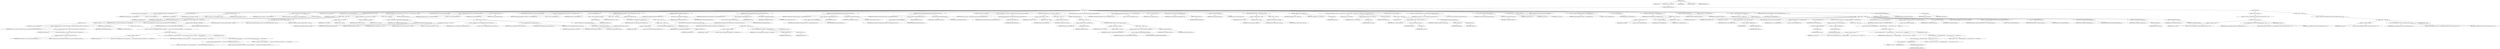 digraph "send" {  
"308" [label = <(METHOD,send)<SUB>128</SUB>> ]
"37" [label = <(PARAM,this)<SUB>128</SUB>> ]
"309" [label = <(BLOCK,&lt;empty&gt;,&lt;empty&gt;)<SUB>128</SUB>> ]
"310" [label = <(CONTROL_STRUCTURE,try,try)<SUB>129</SUB>> ]
"311" [label = <(BLOCK,try,try)<SUB>129</SUB>> ]
"29" [label = <(LOCAL,Properties props: java.util.Properties)> ]
"312" [label = <(&lt;operator&gt;.assignment,Properties props = new Properties())<SUB>130</SUB>> ]
"313" [label = <(IDENTIFIER,props,Properties props = new Properties())<SUB>130</SUB>> ]
"314" [label = <(&lt;operator&gt;.alloc,new Properties())<SUB>130</SUB>> ]
"315" [label = <(&lt;init&gt;,new Properties())<SUB>130</SUB>> ]
"28" [label = <(IDENTIFIER,props,new Properties())<SUB>130</SUB>> ]
"316" [label = <(put,put(&quot;mail.smtp.host&quot;, host))<SUB>132</SUB>> ]
"317" [label = <(IDENTIFIER,props,put(&quot;mail.smtp.host&quot;, host))<SUB>132</SUB>> ]
"318" [label = <(LITERAL,&quot;mail.smtp.host&quot;,put(&quot;mail.smtp.host&quot;, host))<SUB>132</SUB>> ]
"319" [label = <(IDENTIFIER,host,put(&quot;mail.smtp.host&quot;, host))<SUB>132</SUB>> ]
"320" [label = <(put,put(&quot;mail.smtp.port&quot;, String.valueOf(port)))<SUB>133</SUB>> ]
"321" [label = <(IDENTIFIER,props,put(&quot;mail.smtp.port&quot;, String.valueOf(port)))<SUB>133</SUB>> ]
"322" [label = <(LITERAL,&quot;mail.smtp.port&quot;,put(&quot;mail.smtp.port&quot;, String.valueOf(port)))<SUB>133</SUB>> ]
"323" [label = <(valueOf,valueOf(port))<SUB>133</SUB>> ]
"324" [label = <(IDENTIFIER,String,valueOf(port))<SUB>133</SUB>> ]
"325" [label = <(IDENTIFIER,port,valueOf(port))<SUB>133</SUB>> ]
"326" [label = <(LOCAL,Session sesh: javax.mail.Session)> ]
"31" [label = <(LOCAL,Authenticator auth: javax.mail.Authenticator)> ]
"327" [label = <(CONTROL_STRUCTURE,if (SSL),if (SSL))<SUB>140</SUB>> ]
"328" [label = <(IDENTIFIER,SSL,if (SSL))<SUB>140</SUB>> ]
"329" [label = <(BLOCK,&lt;empty&gt;,&lt;empty&gt;)<SUB>140</SUB>> ]
"330" [label = <(CONTROL_STRUCTURE,try,try)<SUB>141</SUB>> ]
"331" [label = <(BLOCK,try,try)<SUB>141</SUB>> ]
"332" [label = <(LOCAL,Provider p: java.security.Provider)> ]
"333" [label = <(&lt;operator&gt;.assignment,Provider p = (Provider) Class.forName(&quot;com.sun.net.ssl.internal.ssl.Provider&quot;).newInstance())<SUB>142</SUB>> ]
"334" [label = <(IDENTIFIER,p,Provider p = (Provider) Class.forName(&quot;com.sun.net.ssl.internal.ssl.Provider&quot;).newInstance())<SUB>142</SUB>> ]
"335" [label = <(&lt;operator&gt;.cast,(Provider) Class.forName(&quot;com.sun.net.ssl.internal.ssl.Provider&quot;).newInstance())<SUB>142</SUB>> ]
"336" [label = <(TYPE_REF,Provider,Provider)<SUB>142</SUB>> ]
"337" [label = <(newInstance,Class.forName(&quot;com.sun.net.ssl.internal.ssl.Provider&quot;).newInstance())<SUB>142</SUB>> ]
"338" [label = <(forName,Class.forName(&quot;com.sun.net.ssl.internal.ssl.Provider&quot;))<SUB>142</SUB>> ]
"339" [label = <(IDENTIFIER,Class,Class.forName(&quot;com.sun.net.ssl.internal.ssl.Provider&quot;))<SUB>142</SUB>> ]
"340" [label = <(LITERAL,&quot;com.sun.net.ssl.internal.ssl.Provider&quot;,Class.forName(&quot;com.sun.net.ssl.internal.ssl.Provider&quot;))<SUB>143</SUB>> ]
"341" [label = <(addProvider,Security.addProvider(p))<SUB>144</SUB>> ]
"342" [label = <(IDENTIFIER,Security,Security.addProvider(p))<SUB>144</SUB>> ]
"343" [label = <(IDENTIFIER,p,Security.addProvider(p))<SUB>144</SUB>> ]
"344" [label = <(BLOCK,catch,catch)> ]
"345" [label = <(BLOCK,&lt;empty&gt;,&lt;empty&gt;)<SUB>145</SUB>> ]
"346" [label = <(&lt;operator&gt;.throw,throw new BuildException(&quot;could not instantiate ssl &quot; + &quot;security provider, check that you have JSSE in &quot; + &quot;your classpath&quot;);)<SUB>146</SUB>> ]
"347" [label = <(BLOCK,&lt;empty&gt;,&lt;empty&gt;)<SUB>146</SUB>> ]
"348" [label = <(&lt;operator&gt;.assignment,&lt;empty&gt;)> ]
"349" [label = <(IDENTIFIER,$obj5,&lt;empty&gt;)> ]
"350" [label = <(&lt;operator&gt;.alloc,new BuildException(&quot;could not instantiate ssl &quot; + &quot;security provider, check that you have JSSE in &quot; + &quot;your classpath&quot;))<SUB>146</SUB>> ]
"351" [label = <(&lt;init&gt;,new BuildException(&quot;could not instantiate ssl &quot; + &quot;security provider, check that you have JSSE in &quot; + &quot;your classpath&quot;))<SUB>146</SUB>> ]
"352" [label = <(IDENTIFIER,$obj5,new BuildException(&quot;could not instantiate ssl &quot; + &quot;security provider, check that you have JSSE in &quot; + &quot;your classpath&quot;))> ]
"353" [label = <(&lt;operator&gt;.addition,&quot;could not instantiate ssl &quot; + &quot;security provider, check that you have JSSE in &quot; + &quot;your classpath&quot;)<SUB>146</SUB>> ]
"354" [label = <(&lt;operator&gt;.addition,&quot;could not instantiate ssl &quot; + &quot;security provider, check that you have JSSE in &quot;)<SUB>146</SUB>> ]
"355" [label = <(LITERAL,&quot;could not instantiate ssl &quot;,&quot;could not instantiate ssl &quot; + &quot;security provider, check that you have JSSE in &quot;)<SUB>146</SUB>> ]
"356" [label = <(LITERAL,&quot;security provider, check that you have JSSE in &quot;,&quot;could not instantiate ssl &quot; + &quot;security provider, check that you have JSSE in &quot;)<SUB>147</SUB>> ]
"357" [label = <(LITERAL,&quot;your classpath&quot;,&quot;could not instantiate ssl &quot; + &quot;security provider, check that you have JSSE in &quot; + &quot;your classpath&quot;)<SUB>148</SUB>> ]
"358" [label = <(IDENTIFIER,$obj5,&lt;empty&gt;)> ]
"359" [label = <(put,props.put(&quot;mail.smtp.socketFactory.class&quot;, SSL_FACTORY))<SUB>151</SUB>> ]
"360" [label = <(IDENTIFIER,props,props.put(&quot;mail.smtp.socketFactory.class&quot;, SSL_FACTORY))<SUB>151</SUB>> ]
"361" [label = <(LITERAL,&quot;mail.smtp.socketFactory.class&quot;,props.put(&quot;mail.smtp.socketFactory.class&quot;, SSL_FACTORY))<SUB>151</SUB>> ]
"362" [label = <(&lt;operator&gt;.fieldAccess,MimeMailer.SSL_FACTORY)<SUB>151</SUB>> ]
"363" [label = <(IDENTIFIER,MimeMailer,props.put(&quot;mail.smtp.socketFactory.class&quot;, SSL_FACTORY))<SUB>151</SUB>> ]
"364" [label = <(FIELD_IDENTIFIER,SSL_FACTORY,SSL_FACTORY)<SUB>151</SUB>> ]
"365" [label = <(put,props.put(&quot;mail.smtp.socketFactory.fallback&quot;, &quot;false&quot;))<SUB>152</SUB>> ]
"366" [label = <(IDENTIFIER,props,props.put(&quot;mail.smtp.socketFactory.fallback&quot;, &quot;false&quot;))<SUB>152</SUB>> ]
"367" [label = <(LITERAL,&quot;mail.smtp.socketFactory.fallback&quot;,props.put(&quot;mail.smtp.socketFactory.fallback&quot;, &quot;false&quot;))<SUB>152</SUB>> ]
"368" [label = <(LITERAL,&quot;false&quot;,props.put(&quot;mail.smtp.socketFactory.fallback&quot;, &quot;false&quot;))<SUB>152</SUB>> ]
"369" [label = <(CONTROL_STRUCTURE,if (user == null &amp;&amp; password == null),if (user == null &amp;&amp; password == null))<SUB>154</SUB>> ]
"370" [label = <(&lt;operator&gt;.logicalAnd,user == null &amp;&amp; password == null)<SUB>154</SUB>> ]
"371" [label = <(&lt;operator&gt;.equals,user == null)<SUB>154</SUB>> ]
"372" [label = <(IDENTIFIER,user,user == null)<SUB>154</SUB>> ]
"373" [label = <(LITERAL,null,user == null)<SUB>154</SUB>> ]
"374" [label = <(&lt;operator&gt;.equals,password == null)<SUB>154</SUB>> ]
"375" [label = <(IDENTIFIER,password,password == null)<SUB>154</SUB>> ]
"376" [label = <(LITERAL,null,password == null)<SUB>154</SUB>> ]
"377" [label = <(BLOCK,&lt;empty&gt;,&lt;empty&gt;)<SUB>154</SUB>> ]
"378" [label = <(&lt;operator&gt;.assignment,sesh = getDefaultInstance(props, null))<SUB>155</SUB>> ]
"379" [label = <(IDENTIFIER,sesh,sesh = getDefaultInstance(props, null))<SUB>155</SUB>> ]
"380" [label = <(getDefaultInstance,getDefaultInstance(props, null))<SUB>155</SUB>> ]
"381" [label = <(IDENTIFIER,Session,getDefaultInstance(props, null))<SUB>155</SUB>> ]
"382" [label = <(IDENTIFIER,props,getDefaultInstance(props, null))<SUB>155</SUB>> ]
"383" [label = <(LITERAL,null,getDefaultInstance(props, null))<SUB>155</SUB>> ]
"384" [label = <(CONTROL_STRUCTURE,else,else)<SUB>156</SUB>> ]
"385" [label = <(BLOCK,&lt;empty&gt;,&lt;empty&gt;)<SUB>156</SUB>> ]
"386" [label = <(put,props.put(&quot;mail.smtp.auth&quot;, &quot;true&quot;))<SUB>157</SUB>> ]
"387" [label = <(IDENTIFIER,props,props.put(&quot;mail.smtp.auth&quot;, &quot;true&quot;))<SUB>157</SUB>> ]
"388" [label = <(LITERAL,&quot;mail.smtp.auth&quot;,props.put(&quot;mail.smtp.auth&quot;, &quot;true&quot;))<SUB>157</SUB>> ]
"389" [label = <(LITERAL,&quot;true&quot;,props.put(&quot;mail.smtp.auth&quot;, &quot;true&quot;))<SUB>157</SUB>> ]
"390" [label = <(&lt;operator&gt;.assignment,auth = new SimpleAuthenticator(user, password))<SUB>158</SUB>> ]
"391" [label = <(IDENTIFIER,auth,auth = new SimpleAuthenticator(user, password))<SUB>158</SUB>> ]
"392" [label = <(&lt;operator&gt;.alloc,new SimpleAuthenticator(user, password))<SUB>158</SUB>> ]
"393" [label = <(&lt;init&gt;,new SimpleAuthenticator(user, password))<SUB>158</SUB>> ]
"30" [label = <(IDENTIFIER,auth,new SimpleAuthenticator(user, password))<SUB>158</SUB>> ]
"394" [label = <(IDENTIFIER,user,new SimpleAuthenticator(user, password))<SUB>158</SUB>> ]
"395" [label = <(IDENTIFIER,password,new SimpleAuthenticator(user, password))<SUB>158</SUB>> ]
"396" [label = <(&lt;operator&gt;.assignment,sesh = getInstance(props, auth))<SUB>159</SUB>> ]
"397" [label = <(IDENTIFIER,sesh,sesh = getInstance(props, auth))<SUB>159</SUB>> ]
"398" [label = <(getInstance,getInstance(props, auth))<SUB>159</SUB>> ]
"399" [label = <(IDENTIFIER,Session,getInstance(props, auth))<SUB>159</SUB>> ]
"400" [label = <(IDENTIFIER,props,getInstance(props, auth))<SUB>159</SUB>> ]
"401" [label = <(IDENTIFIER,auth,getInstance(props, auth))<SUB>159</SUB>> ]
"33" [label = <(LOCAL,MimeMessage msg: javax.mail.internet.MimeMessage)> ]
"402" [label = <(&lt;operator&gt;.assignment,MimeMessage msg = new MimeMessage(sesh))<SUB>162</SUB>> ]
"403" [label = <(IDENTIFIER,msg,MimeMessage msg = new MimeMessage(sesh))<SUB>162</SUB>> ]
"404" [label = <(&lt;operator&gt;.alloc,new MimeMessage(sesh))<SUB>162</SUB>> ]
"405" [label = <(&lt;init&gt;,new MimeMessage(sesh))<SUB>162</SUB>> ]
"32" [label = <(IDENTIFIER,msg,new MimeMessage(sesh))<SUB>162</SUB>> ]
"406" [label = <(IDENTIFIER,sesh,new MimeMessage(sesh))<SUB>162</SUB>> ]
"35" [label = <(LOCAL,MimeMultipart attachments: javax.mail.internet.MimeMultipart)> ]
"407" [label = <(&lt;operator&gt;.assignment,MimeMultipart attachments = new MimeMultipart())<SUB>163</SUB>> ]
"408" [label = <(IDENTIFIER,attachments,MimeMultipart attachments = new MimeMultipart())<SUB>163</SUB>> ]
"409" [label = <(&lt;operator&gt;.alloc,new MimeMultipart())<SUB>163</SUB>> ]
"410" [label = <(&lt;init&gt;,new MimeMultipart())<SUB>163</SUB>> ]
"34" [label = <(IDENTIFIER,attachments,new MimeMultipart())<SUB>163</SUB>> ]
"411" [label = <(CONTROL_STRUCTURE,if (from.getName() == null),if (from.getName() == null))<SUB>166</SUB>> ]
"412" [label = <(&lt;operator&gt;.equals,from.getName() == null)<SUB>166</SUB>> ]
"413" [label = <(getName,getName())<SUB>166</SUB>> ]
"414" [label = <(IDENTIFIER,from,getName())<SUB>166</SUB>> ]
"415" [label = <(LITERAL,null,from.getName() == null)<SUB>166</SUB>> ]
"416" [label = <(BLOCK,&lt;empty&gt;,&lt;empty&gt;)<SUB>166</SUB>> ]
"417" [label = <(setFrom,setFrom(new InternetAddress(from.getAddress())))<SUB>167</SUB>> ]
"418" [label = <(IDENTIFIER,msg,setFrom(new InternetAddress(from.getAddress())))<SUB>167</SUB>> ]
"419" [label = <(BLOCK,&lt;empty&gt;,&lt;empty&gt;)<SUB>167</SUB>> ]
"420" [label = <(&lt;operator&gt;.assignment,&lt;empty&gt;)> ]
"421" [label = <(IDENTIFIER,$obj9,&lt;empty&gt;)> ]
"422" [label = <(&lt;operator&gt;.alloc,new InternetAddress(from.getAddress()))<SUB>167</SUB>> ]
"423" [label = <(&lt;init&gt;,new InternetAddress(from.getAddress()))<SUB>167</SUB>> ]
"424" [label = <(IDENTIFIER,$obj9,new InternetAddress(from.getAddress()))> ]
"425" [label = <(getAddress,getAddress())<SUB>167</SUB>> ]
"426" [label = <(IDENTIFIER,from,getAddress())<SUB>167</SUB>> ]
"427" [label = <(IDENTIFIER,$obj9,&lt;empty&gt;)> ]
"428" [label = <(CONTROL_STRUCTURE,else,else)<SUB>168</SUB>> ]
"429" [label = <(BLOCK,&lt;empty&gt;,&lt;empty&gt;)<SUB>168</SUB>> ]
"430" [label = <(setFrom,setFrom(new InternetAddress(from.getAddress(), from.getName())))<SUB>169</SUB>> ]
"431" [label = <(IDENTIFIER,msg,setFrom(new InternetAddress(from.getAddress(), from.getName())))<SUB>169</SUB>> ]
"432" [label = <(BLOCK,&lt;empty&gt;,&lt;empty&gt;)<SUB>169</SUB>> ]
"433" [label = <(&lt;operator&gt;.assignment,&lt;empty&gt;)> ]
"434" [label = <(IDENTIFIER,$obj10,&lt;empty&gt;)> ]
"435" [label = <(&lt;operator&gt;.alloc,new InternetAddress(from.getAddress(), from.getName()))<SUB>169</SUB>> ]
"436" [label = <(&lt;init&gt;,new InternetAddress(from.getAddress(), from.getName()))<SUB>169</SUB>> ]
"437" [label = <(IDENTIFIER,$obj10,new InternetAddress(from.getAddress(), from.getName()))> ]
"438" [label = <(getAddress,getAddress())<SUB>169</SUB>> ]
"439" [label = <(IDENTIFIER,from,getAddress())<SUB>169</SUB>> ]
"440" [label = <(getName,getName())<SUB>170</SUB>> ]
"441" [label = <(IDENTIFIER,from,getName())<SUB>170</SUB>> ]
"442" [label = <(IDENTIFIER,$obj10,&lt;empty&gt;)> ]
"443" [label = <(setReplyTo,setReplyTo(internetAddresses(replyToList)))<SUB>173</SUB>> ]
"444" [label = <(IDENTIFIER,msg,setReplyTo(internetAddresses(replyToList)))<SUB>173</SUB>> ]
"445" [label = <(internetAddresses,internetAddresses(replyToList))<SUB>173</SUB>> ]
"36" [label = <(IDENTIFIER,this,internetAddresses(replyToList))<SUB>173</SUB>> ]
"446" [label = <(IDENTIFIER,replyToList,internetAddresses(replyToList))<SUB>173</SUB>> ]
"447" [label = <(setRecipients,setRecipients(Message.RecipientType.TO, internetAddresses(toList)))<SUB>174</SUB>> ]
"448" [label = <(IDENTIFIER,msg,setRecipients(Message.RecipientType.TO, internetAddresses(toList)))<SUB>174</SUB>> ]
"449" [label = <(&lt;operator&gt;.fieldAccess,Message.RecipientType.TO)<SUB>174</SUB>> ]
"450" [label = <(&lt;operator&gt;.fieldAccess,Message.RecipientType)<SUB>174</SUB>> ]
"451" [label = <(IDENTIFIER,Message,setRecipients(Message.RecipientType.TO, internetAddresses(toList)))<SUB>174</SUB>> ]
"452" [label = <(FIELD_IDENTIFIER,RecipientType,RecipientType)<SUB>174</SUB>> ]
"453" [label = <(FIELD_IDENTIFIER,TO,TO)<SUB>174</SUB>> ]
"454" [label = <(internetAddresses,internetAddresses(toList))<SUB>175</SUB>> ]
"38" [label = <(IDENTIFIER,this,internetAddresses(toList))<SUB>175</SUB>> ]
"455" [label = <(IDENTIFIER,toList,internetAddresses(toList))<SUB>175</SUB>> ]
"456" [label = <(setRecipients,setRecipients(Message.RecipientType.CC, internetAddresses(ccList)))<SUB>176</SUB>> ]
"457" [label = <(IDENTIFIER,msg,setRecipients(Message.RecipientType.CC, internetAddresses(ccList)))<SUB>176</SUB>> ]
"458" [label = <(&lt;operator&gt;.fieldAccess,Message.RecipientType.CC)<SUB>176</SUB>> ]
"459" [label = <(&lt;operator&gt;.fieldAccess,Message.RecipientType)<SUB>176</SUB>> ]
"460" [label = <(IDENTIFIER,Message,setRecipients(Message.RecipientType.CC, internetAddresses(ccList)))<SUB>176</SUB>> ]
"461" [label = <(FIELD_IDENTIFIER,RecipientType,RecipientType)<SUB>176</SUB>> ]
"462" [label = <(FIELD_IDENTIFIER,CC,CC)<SUB>176</SUB>> ]
"463" [label = <(internetAddresses,internetAddresses(ccList))<SUB>177</SUB>> ]
"39" [label = <(IDENTIFIER,this,internetAddresses(ccList))<SUB>177</SUB>> ]
"464" [label = <(IDENTIFIER,ccList,internetAddresses(ccList))<SUB>177</SUB>> ]
"465" [label = <(setRecipients,setRecipients(Message.RecipientType.BCC, internetAddresses(bccList)))<SUB>178</SUB>> ]
"466" [label = <(IDENTIFIER,msg,setRecipients(Message.RecipientType.BCC, internetAddresses(bccList)))<SUB>178</SUB>> ]
"467" [label = <(&lt;operator&gt;.fieldAccess,Message.RecipientType.BCC)<SUB>178</SUB>> ]
"468" [label = <(&lt;operator&gt;.fieldAccess,Message.RecipientType)<SUB>178</SUB>> ]
"469" [label = <(IDENTIFIER,Message,setRecipients(Message.RecipientType.BCC, internetAddresses(bccList)))<SUB>178</SUB>> ]
"470" [label = <(FIELD_IDENTIFIER,RecipientType,RecipientType)<SUB>178</SUB>> ]
"471" [label = <(FIELD_IDENTIFIER,BCC,BCC)<SUB>178</SUB>> ]
"472" [label = <(internetAddresses,internetAddresses(bccList))<SUB>179</SUB>> ]
"40" [label = <(IDENTIFIER,this,internetAddresses(bccList))<SUB>179</SUB>> ]
"473" [label = <(IDENTIFIER,bccList,internetAddresses(bccList))<SUB>179</SUB>> ]
"474" [label = <(LOCAL,String charset: java.lang.String)> ]
"475" [label = <(&lt;operator&gt;.assignment,String charset = parseCharSetFromMimeType(message.getMimeType()))<SUB>183</SUB>> ]
"476" [label = <(IDENTIFIER,charset,String charset = parseCharSetFromMimeType(message.getMimeType()))<SUB>183</SUB>> ]
"477" [label = <(parseCharSetFromMimeType,parseCharSetFromMimeType(message.getMimeType()))<SUB>183</SUB>> ]
"41" [label = <(IDENTIFIER,this,parseCharSetFromMimeType(message.getMimeType()))<SUB>183</SUB>> ]
"478" [label = <(getMimeType,getMimeType())<SUB>183</SUB>> ]
"479" [label = <(IDENTIFIER,message,getMimeType())<SUB>183</SUB>> ]
"480" [label = <(CONTROL_STRUCTURE,if (charset != null),if (charset != null))<SUB>184</SUB>> ]
"481" [label = <(&lt;operator&gt;.notEquals,charset != null)<SUB>184</SUB>> ]
"482" [label = <(IDENTIFIER,charset,charset != null)<SUB>184</SUB>> ]
"483" [label = <(LITERAL,null,charset != null)<SUB>184</SUB>> ]
"484" [label = <(BLOCK,&lt;empty&gt;,&lt;empty&gt;)<SUB>184</SUB>> ]
"485" [label = <(setCharset,setCharset(charset))<SUB>186</SUB>> ]
"486" [label = <(IDENTIFIER,message,setCharset(charset))<SUB>186</SUB>> ]
"487" [label = <(IDENTIFIER,charset,setCharset(charset))<SUB>186</SUB>> ]
"488" [label = <(CONTROL_STRUCTURE,else,else)<SUB>187</SUB>> ]
"489" [label = <(BLOCK,&lt;empty&gt;,&lt;empty&gt;)<SUB>187</SUB>> ]
"490" [label = <(&lt;operator&gt;.assignment,charset = getCharset())<SUB>189</SUB>> ]
"491" [label = <(IDENTIFIER,charset,charset = getCharset())<SUB>189</SUB>> ]
"492" [label = <(getCharset,getCharset())<SUB>189</SUB>> ]
"493" [label = <(IDENTIFIER,message,getCharset())<SUB>189</SUB>> ]
"494" [label = <(CONTROL_STRUCTURE,if (charset == null),if (charset == null))<SUB>190</SUB>> ]
"495" [label = <(&lt;operator&gt;.equals,charset == null)<SUB>190</SUB>> ]
"496" [label = <(IDENTIFIER,charset,charset == null)<SUB>190</SUB>> ]
"497" [label = <(LITERAL,null,charset == null)<SUB>190</SUB>> ]
"498" [label = <(BLOCK,&lt;empty&gt;,&lt;empty&gt;)<SUB>190</SUB>> ]
"499" [label = <(&lt;operator&gt;.assignment,charset = MimeMailer.DEFAULT_CHARSET)<SUB>192</SUB>> ]
"500" [label = <(IDENTIFIER,charset,charset = MimeMailer.DEFAULT_CHARSET)<SUB>192</SUB>> ]
"501" [label = <(&lt;operator&gt;.fieldAccess,MimeMailer.DEFAULT_CHARSET)<SUB>192</SUB>> ]
"502" [label = <(IDENTIFIER,MimeMailer,charset = MimeMailer.DEFAULT_CHARSET)<SUB>192</SUB>> ]
"503" [label = <(FIELD_IDENTIFIER,DEFAULT_CHARSET,DEFAULT_CHARSET)<SUB>192</SUB>> ]
"504" [label = <(setCharset,setCharset(charset))<SUB>193</SUB>> ]
"505" [label = <(IDENTIFIER,message,setCharset(charset))<SUB>193</SUB>> ]
"506" [label = <(IDENTIFIER,charset,setCharset(charset))<SUB>193</SUB>> ]
"43" [label = <(LOCAL,StringDataSource sds: org.apache.tools.ant.taskdefs.email.MimeMailer$StringDataSource)> ]
"507" [label = <(&lt;operator&gt;.assignment,MimeMailer$StringDataSource sds = new StringDataSource())<SUB>197</SUB>> ]
"508" [label = <(IDENTIFIER,sds,MimeMailer$StringDataSource sds = new StringDataSource())<SUB>197</SUB>> ]
"509" [label = <(&lt;operator&gt;.alloc,new StringDataSource())<SUB>197</SUB>> ]
"510" [label = <(&lt;init&gt;,new StringDataSource())<SUB>197</SUB>> ]
"42" [label = <(IDENTIFIER,sds,new StringDataSource())<SUB>197</SUB>> ]
"511" [label = <(setContentType,setContentType(message.getMimeType()))<SUB>198</SUB>> ]
"512" [label = <(IDENTIFIER,sds,setContentType(message.getMimeType()))<SUB>198</SUB>> ]
"513" [label = <(getMimeType,getMimeType())<SUB>198</SUB>> ]
"514" [label = <(IDENTIFIER,message,getMimeType())<SUB>198</SUB>> ]
"515" [label = <(setCharset,sds.setCharset(charset))<SUB>199</SUB>> ]
"516" [label = <(IDENTIFIER,sds,sds.setCharset(charset))<SUB>199</SUB>> ]
"517" [label = <(IDENTIFIER,charset,sds.setCharset(charset))<SUB>199</SUB>> ]
"518" [label = <(CONTROL_STRUCTURE,if (subject != null),if (subject != null))<SUB>201</SUB>> ]
"519" [label = <(&lt;operator&gt;.notEquals,subject != null)<SUB>201</SUB>> ]
"520" [label = <(IDENTIFIER,subject,subject != null)<SUB>201</SUB>> ]
"521" [label = <(LITERAL,null,subject != null)<SUB>201</SUB>> ]
"522" [label = <(BLOCK,&lt;empty&gt;,&lt;empty&gt;)<SUB>201</SUB>> ]
"523" [label = <(setSubject,setSubject(subject, charset))<SUB>202</SUB>> ]
"524" [label = <(IDENTIFIER,msg,setSubject(subject, charset))<SUB>202</SUB>> ]
"525" [label = <(IDENTIFIER,subject,setSubject(subject, charset))<SUB>202</SUB>> ]
"526" [label = <(IDENTIFIER,charset,setSubject(subject, charset))<SUB>202</SUB>> ]
"527" [label = <(addHeader,addHeader(&quot;Date&quot;, getDate()))<SUB>204</SUB>> ]
"528" [label = <(IDENTIFIER,msg,addHeader(&quot;Date&quot;, getDate()))<SUB>204</SUB>> ]
"529" [label = <(LITERAL,&quot;Date&quot;,addHeader(&quot;Date&quot;, getDate()))<SUB>204</SUB>> ]
"530" [label = <(getDate,getDate())<SUB>204</SUB>> ]
"44" [label = <(IDENTIFIER,this,getDate())<SUB>204</SUB>> ]
"531" [label = <(CONTROL_STRUCTURE,for (Iterator iter = headers.iterator(); Some(iter.hasNext()); ),for (Iterator iter = headers.iterator(); Some(iter.hasNext()); ))<SUB>206</SUB>> ]
"532" [label = <(LOCAL,Iterator iter: java.util.Iterator)> ]
"533" [label = <(&lt;operator&gt;.assignment,Iterator iter = iterator())<SUB>206</SUB>> ]
"534" [label = <(IDENTIFIER,iter,Iterator iter = iterator())<SUB>206</SUB>> ]
"535" [label = <(iterator,iterator())<SUB>206</SUB>> ]
"536" [label = <(IDENTIFIER,headers,iterator())<SUB>206</SUB>> ]
"537" [label = <(hasNext,iter.hasNext())<SUB>206</SUB>> ]
"538" [label = <(IDENTIFIER,iter,iter.hasNext())<SUB>206</SUB>> ]
"539" [label = <(BLOCK,&lt;empty&gt;,&lt;empty&gt;)<SUB>206</SUB>> ]
"540" [label = <(LOCAL,Header h: ANY)> ]
"541" [label = <(&lt;operator&gt;.assignment,ANY h = (Header) iter.next())<SUB>207</SUB>> ]
"542" [label = <(IDENTIFIER,h,ANY h = (Header) iter.next())<SUB>207</SUB>> ]
"543" [label = <(&lt;operator&gt;.cast,(Header) iter.next())<SUB>207</SUB>> ]
"544" [label = <(TYPE_REF,Header,Header)<SUB>207</SUB>> ]
"545" [label = <(next,iter.next())<SUB>207</SUB>> ]
"546" [label = <(IDENTIFIER,iter,iter.next())<SUB>207</SUB>> ]
"547" [label = <(addHeader,addHeader(h.getName(), h.getValue()))<SUB>208</SUB>> ]
"548" [label = <(IDENTIFIER,msg,addHeader(h.getName(), h.getValue()))<SUB>208</SUB>> ]
"549" [label = <(getName,getName())<SUB>208</SUB>> ]
"550" [label = <(IDENTIFIER,h,getName())<SUB>208</SUB>> ]
"551" [label = <(getValue,getValue())<SUB>208</SUB>> ]
"552" [label = <(IDENTIFIER,h,getValue())<SUB>208</SUB>> ]
"46" [label = <(LOCAL,PrintStream out: java.io.PrintStream)> ]
"553" [label = <(&lt;operator&gt;.assignment,PrintStream out = new PrintStream(sds.getOutputStream()))<SUB>210</SUB>> ]
"554" [label = <(IDENTIFIER,out,PrintStream out = new PrintStream(sds.getOutputStream()))<SUB>210</SUB>> ]
"555" [label = <(&lt;operator&gt;.alloc,new PrintStream(sds.getOutputStream()))<SUB>210</SUB>> ]
"556" [label = <(&lt;init&gt;,new PrintStream(sds.getOutputStream()))<SUB>210</SUB>> ]
"45" [label = <(IDENTIFIER,out,new PrintStream(sds.getOutputStream()))<SUB>210</SUB>> ]
"557" [label = <(getOutputStream,sds.getOutputStream())<SUB>210</SUB>> ]
"558" [label = <(IDENTIFIER,sds,sds.getOutputStream())<SUB>210</SUB>> ]
"559" [label = <(print,print(out))<SUB>211</SUB>> ]
"560" [label = <(IDENTIFIER,message,print(out))<SUB>211</SUB>> ]
"561" [label = <(IDENTIFIER,out,print(out))<SUB>211</SUB>> ]
"562" [label = <(close,out.close())<SUB>212</SUB>> ]
"563" [label = <(IDENTIFIER,out,out.close())<SUB>212</SUB>> ]
"48" [label = <(LOCAL,MimeBodyPart textbody: javax.mail.internet.MimeBodyPart)> ]
"564" [label = <(&lt;operator&gt;.assignment,MimeBodyPart textbody = new MimeBodyPart())<SUB>214</SUB>> ]
"565" [label = <(IDENTIFIER,textbody,MimeBodyPart textbody = new MimeBodyPart())<SUB>214</SUB>> ]
"566" [label = <(&lt;operator&gt;.alloc,new MimeBodyPart())<SUB>214</SUB>> ]
"567" [label = <(&lt;init&gt;,new MimeBodyPart())<SUB>214</SUB>> ]
"47" [label = <(IDENTIFIER,textbody,new MimeBodyPart())<SUB>214</SUB>> ]
"568" [label = <(setDataHandler,setDataHandler(new DataHandler(sds)))<SUB>215</SUB>> ]
"569" [label = <(IDENTIFIER,textbody,setDataHandler(new DataHandler(sds)))<SUB>215</SUB>> ]
"570" [label = <(BLOCK,&lt;empty&gt;,&lt;empty&gt;)<SUB>215</SUB>> ]
"571" [label = <(&lt;operator&gt;.assignment,&lt;empty&gt;)> ]
"572" [label = <(IDENTIFIER,$obj14,&lt;empty&gt;)> ]
"573" [label = <(&lt;operator&gt;.alloc,new DataHandler(sds))<SUB>215</SUB>> ]
"574" [label = <(&lt;init&gt;,new DataHandler(sds))<SUB>215</SUB>> ]
"575" [label = <(IDENTIFIER,$obj14,new DataHandler(sds))> ]
"576" [label = <(IDENTIFIER,sds,new DataHandler(sds))<SUB>215</SUB>> ]
"577" [label = <(IDENTIFIER,$obj14,&lt;empty&gt;)> ]
"578" [label = <(addBodyPart,addBodyPart(textbody))<SUB>216</SUB>> ]
"579" [label = <(IDENTIFIER,attachments,addBodyPart(textbody))<SUB>216</SUB>> ]
"580" [label = <(IDENTIFIER,textbody,addBodyPart(textbody))<SUB>216</SUB>> ]
"581" [label = <(LOCAL,Enumeration e: java.util.Enumeration)> ]
"582" [label = <(&lt;operator&gt;.assignment,Enumeration e = elements())<SUB>218</SUB>> ]
"583" [label = <(IDENTIFIER,e,Enumeration e = elements())<SUB>218</SUB>> ]
"584" [label = <(elements,elements())<SUB>218</SUB>> ]
"585" [label = <(IDENTIFIER,files,elements())<SUB>218</SUB>> ]
"586" [label = <(CONTROL_STRUCTURE,while (e.hasMoreElements()),while (e.hasMoreElements()))<SUB>220</SUB>> ]
"587" [label = <(hasMoreElements,e.hasMoreElements())<SUB>220</SUB>> ]
"588" [label = <(IDENTIFIER,e,e.hasMoreElements())<SUB>220</SUB>> ]
"589" [label = <(BLOCK,&lt;empty&gt;,&lt;empty&gt;)<SUB>220</SUB>> ]
"590" [label = <(LOCAL,File file: java.io.File)> ]
"591" [label = <(&lt;operator&gt;.assignment,File file = (File) e.nextElement())<SUB>221</SUB>> ]
"592" [label = <(IDENTIFIER,file,File file = (File) e.nextElement())<SUB>221</SUB>> ]
"593" [label = <(&lt;operator&gt;.cast,(File) e.nextElement())<SUB>221</SUB>> ]
"594" [label = <(TYPE_REF,File,File)<SUB>221</SUB>> ]
"595" [label = <(nextElement,e.nextElement())<SUB>221</SUB>> ]
"596" [label = <(IDENTIFIER,e,e.nextElement())<SUB>221</SUB>> ]
"50" [label = <(LOCAL,MimeBodyPart body: javax.mail.internet.MimeBodyPart)> ]
"597" [label = <(&lt;operator&gt;.assignment,body = new MimeBodyPart())<SUB>225</SUB>> ]
"598" [label = <(IDENTIFIER,body,body = new MimeBodyPart())<SUB>225</SUB>> ]
"599" [label = <(&lt;operator&gt;.alloc,new MimeBodyPart())<SUB>225</SUB>> ]
"600" [label = <(&lt;init&gt;,new MimeBodyPart())<SUB>225</SUB>> ]
"49" [label = <(IDENTIFIER,body,new MimeBodyPart())<SUB>225</SUB>> ]
"601" [label = <(CONTROL_STRUCTURE,if (!file.exists() || !file.canRead()),if (!file.exists() || !file.canRead()))<SUB>226</SUB>> ]
"602" [label = <(&lt;operator&gt;.logicalOr,!file.exists() || !file.canRead())<SUB>226</SUB>> ]
"603" [label = <(&lt;operator&gt;.logicalNot,!file.exists())<SUB>226</SUB>> ]
"604" [label = <(exists,file.exists())<SUB>226</SUB>> ]
"605" [label = <(IDENTIFIER,file,file.exists())<SUB>226</SUB>> ]
"606" [label = <(&lt;operator&gt;.logicalNot,!file.canRead())<SUB>226</SUB>> ]
"607" [label = <(canRead,file.canRead())<SUB>226</SUB>> ]
"608" [label = <(IDENTIFIER,file,file.canRead())<SUB>226</SUB>> ]
"609" [label = <(BLOCK,&lt;empty&gt;,&lt;empty&gt;)<SUB>226</SUB>> ]
"610" [label = <(&lt;operator&gt;.throw,throw new BuildException(&quot;File \&quot;&quot; + file.getAbsolutePath() + &quot;\&quot; does not exist or is not &quot; + &quot;readable.&quot;);)<SUB>227</SUB>> ]
"611" [label = <(BLOCK,&lt;empty&gt;,&lt;empty&gt;)<SUB>227</SUB>> ]
"612" [label = <(&lt;operator&gt;.assignment,&lt;empty&gt;)> ]
"613" [label = <(IDENTIFIER,$obj16,&lt;empty&gt;)> ]
"614" [label = <(&lt;operator&gt;.alloc,new BuildException(&quot;File \&quot;&quot; + file.getAbsolutePath() + &quot;\&quot; does not exist or is not &quot; + &quot;readable.&quot;))<SUB>227</SUB>> ]
"615" [label = <(&lt;init&gt;,new BuildException(&quot;File \&quot;&quot; + file.getAbsolutePath() + &quot;\&quot; does not exist or is not &quot; + &quot;readable.&quot;))<SUB>227</SUB>> ]
"616" [label = <(IDENTIFIER,$obj16,new BuildException(&quot;File \&quot;&quot; + file.getAbsolutePath() + &quot;\&quot; does not exist or is not &quot; + &quot;readable.&quot;))> ]
"617" [label = <(&lt;operator&gt;.addition,&quot;File \&quot;&quot; + file.getAbsolutePath() + &quot;\&quot; does not exist or is not &quot; + &quot;readable.&quot;)<SUB>227</SUB>> ]
"618" [label = <(&lt;operator&gt;.addition,&quot;File \&quot;&quot; + file.getAbsolutePath() + &quot;\&quot; does not exist or is not &quot;)<SUB>227</SUB>> ]
"619" [label = <(&lt;operator&gt;.addition,&quot;File \&quot;&quot; + file.getAbsolutePath())<SUB>227</SUB>> ]
"620" [label = <(LITERAL,&quot;File \&quot;&quot;,&quot;File \&quot;&quot; + file.getAbsolutePath())<SUB>227</SUB>> ]
"621" [label = <(getAbsolutePath,file.getAbsolutePath())<SUB>227</SUB>> ]
"622" [label = <(IDENTIFIER,file,file.getAbsolutePath())<SUB>227</SUB>> ]
"623" [label = <(LITERAL,&quot;\&quot; does not exist or is not &quot;,&quot;File \&quot;&quot; + file.getAbsolutePath() + &quot;\&quot; does not exist or is not &quot;)<SUB>228</SUB>> ]
"624" [label = <(LITERAL,&quot;readable.&quot;,&quot;File \&quot;&quot; + file.getAbsolutePath() + &quot;\&quot; does not exist or is not &quot; + &quot;readable.&quot;)<SUB>229</SUB>> ]
"625" [label = <(IDENTIFIER,$obj16,&lt;empty&gt;)> ]
"52" [label = <(LOCAL,FileDataSource fileData: javax.activation.FileDataSource)> ]
"626" [label = <(&lt;operator&gt;.assignment,FileDataSource fileData = new FileDataSource(file))<SUB>231</SUB>> ]
"627" [label = <(IDENTIFIER,fileData,FileDataSource fileData = new FileDataSource(file))<SUB>231</SUB>> ]
"628" [label = <(&lt;operator&gt;.alloc,new FileDataSource(file))<SUB>231</SUB>> ]
"629" [label = <(&lt;init&gt;,new FileDataSource(file))<SUB>231</SUB>> ]
"51" [label = <(IDENTIFIER,fileData,new FileDataSource(file))<SUB>231</SUB>> ]
"630" [label = <(IDENTIFIER,file,new FileDataSource(file))<SUB>231</SUB>> ]
"54" [label = <(LOCAL,DataHandler fileDataHandler: javax.activation.DataHandler)> ]
"631" [label = <(&lt;operator&gt;.assignment,DataHandler fileDataHandler = new DataHandler(fileData))<SUB>232</SUB>> ]
"632" [label = <(IDENTIFIER,fileDataHandler,DataHandler fileDataHandler = new DataHandler(fileData))<SUB>232</SUB>> ]
"633" [label = <(&lt;operator&gt;.alloc,new DataHandler(fileData))<SUB>232</SUB>> ]
"634" [label = <(&lt;init&gt;,new DataHandler(fileData))<SUB>232</SUB>> ]
"53" [label = <(IDENTIFIER,fileDataHandler,new DataHandler(fileData))<SUB>232</SUB>> ]
"635" [label = <(IDENTIFIER,fileData,new DataHandler(fileData))<SUB>232</SUB>> ]
"636" [label = <(setDataHandler,setDataHandler(fileDataHandler))<SUB>234</SUB>> ]
"637" [label = <(IDENTIFIER,body,setDataHandler(fileDataHandler))<SUB>234</SUB>> ]
"638" [label = <(IDENTIFIER,fileDataHandler,setDataHandler(fileDataHandler))<SUB>234</SUB>> ]
"639" [label = <(setFileName,setFileName(file.getName()))<SUB>235</SUB>> ]
"640" [label = <(IDENTIFIER,body,setFileName(file.getName()))<SUB>235</SUB>> ]
"641" [label = <(getName,file.getName())<SUB>235</SUB>> ]
"642" [label = <(IDENTIFIER,file,file.getName())<SUB>235</SUB>> ]
"643" [label = <(addBodyPart,addBodyPart(body))<SUB>236</SUB>> ]
"644" [label = <(IDENTIFIER,attachments,addBodyPart(body))<SUB>236</SUB>> ]
"645" [label = <(IDENTIFIER,body,addBodyPart(body))<SUB>236</SUB>> ]
"646" [label = <(setContent,setContent(attachments))<SUB>238</SUB>> ]
"647" [label = <(IDENTIFIER,msg,setContent(attachments))<SUB>238</SUB>> ]
"648" [label = <(IDENTIFIER,attachments,setContent(attachments))<SUB>238</SUB>> ]
"649" [label = <(send,send(msg))<SUB>239</SUB>> ]
"650" [label = <(IDENTIFIER,Transport,send(msg))<SUB>239</SUB>> ]
"651" [label = <(IDENTIFIER,msg,send(msg))<SUB>239</SUB>> ]
"652" [label = <(BLOCK,catch,catch)> ]
"653" [label = <(BLOCK,&lt;empty&gt;,&lt;empty&gt;)<SUB>240</SUB>> ]
"654" [label = <(&lt;operator&gt;.throw,throw new BuildException(&quot;Problem while sending mime mail:&quot;, e);)<SUB>241</SUB>> ]
"655" [label = <(BLOCK,&lt;empty&gt;,&lt;empty&gt;)<SUB>241</SUB>> ]
"656" [label = <(&lt;operator&gt;.assignment,&lt;empty&gt;)> ]
"657" [label = <(IDENTIFIER,$obj19,&lt;empty&gt;)> ]
"658" [label = <(&lt;operator&gt;.alloc,new BuildException(&quot;Problem while sending mime mail:&quot;, e))<SUB>241</SUB>> ]
"659" [label = <(&lt;init&gt;,new BuildException(&quot;Problem while sending mime mail:&quot;, e))<SUB>241</SUB>> ]
"660" [label = <(IDENTIFIER,$obj19,new BuildException(&quot;Problem while sending mime mail:&quot;, e))> ]
"661" [label = <(LITERAL,&quot;Problem while sending mime mail:&quot;,new BuildException(&quot;Problem while sending mime mail:&quot;, e))<SUB>241</SUB>> ]
"662" [label = <(IDENTIFIER,e,new BuildException(&quot;Problem while sending mime mail:&quot;, e))<SUB>241</SUB>> ]
"663" [label = <(IDENTIFIER,$obj19,&lt;empty&gt;)> ]
"664" [label = <(BLOCK,&lt;empty&gt;,&lt;empty&gt;)<SUB>242</SUB>> ]
"665" [label = <(&lt;operator&gt;.throw,throw new BuildException(&quot;Problem while sending mime mail:&quot;, e);)<SUB>243</SUB>> ]
"666" [label = <(BLOCK,&lt;empty&gt;,&lt;empty&gt;)<SUB>243</SUB>> ]
"667" [label = <(&lt;operator&gt;.assignment,&lt;empty&gt;)> ]
"668" [label = <(IDENTIFIER,$obj20,&lt;empty&gt;)> ]
"669" [label = <(&lt;operator&gt;.alloc,new BuildException(&quot;Problem while sending mime mail:&quot;, e))<SUB>243</SUB>> ]
"670" [label = <(&lt;init&gt;,new BuildException(&quot;Problem while sending mime mail:&quot;, e))<SUB>243</SUB>> ]
"671" [label = <(IDENTIFIER,$obj20,new BuildException(&quot;Problem while sending mime mail:&quot;, e))> ]
"672" [label = <(LITERAL,&quot;Problem while sending mime mail:&quot;,new BuildException(&quot;Problem while sending mime mail:&quot;, e))<SUB>243</SUB>> ]
"673" [label = <(IDENTIFIER,e,new BuildException(&quot;Problem while sending mime mail:&quot;, e))<SUB>243</SUB>> ]
"674" [label = <(IDENTIFIER,$obj20,&lt;empty&gt;)> ]
"675" [label = <(MODIFIER,PUBLIC)> ]
"676" [label = <(MODIFIER,VIRTUAL)> ]
"677" [label = <(METHOD_RETURN,void)<SUB>128</SUB>> ]
  "308" -> "37" 
  "308" -> "309" 
  "308" -> "675" 
  "308" -> "676" 
  "308" -> "677" 
  "309" -> "310" 
  "310" -> "311" 
  "310" -> "652" 
  "311" -> "29" 
  "311" -> "312" 
  "311" -> "315" 
  "311" -> "316" 
  "311" -> "320" 
  "311" -> "326" 
  "311" -> "31" 
  "311" -> "327" 
  "311" -> "369" 
  "311" -> "33" 
  "311" -> "402" 
  "311" -> "405" 
  "311" -> "35" 
  "311" -> "407" 
  "311" -> "410" 
  "311" -> "411" 
  "311" -> "443" 
  "311" -> "447" 
  "311" -> "456" 
  "311" -> "465" 
  "311" -> "474" 
  "311" -> "475" 
  "311" -> "480" 
  "311" -> "43" 
  "311" -> "507" 
  "311" -> "510" 
  "311" -> "511" 
  "311" -> "515" 
  "311" -> "518" 
  "311" -> "527" 
  "311" -> "531" 
  "311" -> "46" 
  "311" -> "553" 
  "311" -> "556" 
  "311" -> "559" 
  "311" -> "562" 
  "311" -> "48" 
  "311" -> "564" 
  "311" -> "567" 
  "311" -> "568" 
  "311" -> "578" 
  "311" -> "581" 
  "311" -> "582" 
  "311" -> "586" 
  "311" -> "646" 
  "311" -> "649" 
  "312" -> "313" 
  "312" -> "314" 
  "315" -> "28" 
  "316" -> "317" 
  "316" -> "318" 
  "316" -> "319" 
  "320" -> "321" 
  "320" -> "322" 
  "320" -> "323" 
  "323" -> "324" 
  "323" -> "325" 
  "327" -> "328" 
  "327" -> "329" 
  "329" -> "330" 
  "329" -> "359" 
  "329" -> "365" 
  "330" -> "331" 
  "330" -> "344" 
  "331" -> "332" 
  "331" -> "333" 
  "331" -> "341" 
  "333" -> "334" 
  "333" -> "335" 
  "335" -> "336" 
  "335" -> "337" 
  "337" -> "338" 
  "338" -> "339" 
  "338" -> "340" 
  "341" -> "342" 
  "341" -> "343" 
  "344" -> "345" 
  "345" -> "346" 
  "346" -> "347" 
  "347" -> "348" 
  "347" -> "351" 
  "347" -> "358" 
  "348" -> "349" 
  "348" -> "350" 
  "351" -> "352" 
  "351" -> "353" 
  "353" -> "354" 
  "353" -> "357" 
  "354" -> "355" 
  "354" -> "356" 
  "359" -> "360" 
  "359" -> "361" 
  "359" -> "362" 
  "362" -> "363" 
  "362" -> "364" 
  "365" -> "366" 
  "365" -> "367" 
  "365" -> "368" 
  "369" -> "370" 
  "369" -> "377" 
  "369" -> "384" 
  "370" -> "371" 
  "370" -> "374" 
  "371" -> "372" 
  "371" -> "373" 
  "374" -> "375" 
  "374" -> "376" 
  "377" -> "378" 
  "378" -> "379" 
  "378" -> "380" 
  "380" -> "381" 
  "380" -> "382" 
  "380" -> "383" 
  "384" -> "385" 
  "385" -> "386" 
  "385" -> "390" 
  "385" -> "393" 
  "385" -> "396" 
  "386" -> "387" 
  "386" -> "388" 
  "386" -> "389" 
  "390" -> "391" 
  "390" -> "392" 
  "393" -> "30" 
  "393" -> "394" 
  "393" -> "395" 
  "396" -> "397" 
  "396" -> "398" 
  "398" -> "399" 
  "398" -> "400" 
  "398" -> "401" 
  "402" -> "403" 
  "402" -> "404" 
  "405" -> "32" 
  "405" -> "406" 
  "407" -> "408" 
  "407" -> "409" 
  "410" -> "34" 
  "411" -> "412" 
  "411" -> "416" 
  "411" -> "428" 
  "412" -> "413" 
  "412" -> "415" 
  "413" -> "414" 
  "416" -> "417" 
  "417" -> "418" 
  "417" -> "419" 
  "419" -> "420" 
  "419" -> "423" 
  "419" -> "427" 
  "420" -> "421" 
  "420" -> "422" 
  "423" -> "424" 
  "423" -> "425" 
  "425" -> "426" 
  "428" -> "429" 
  "429" -> "430" 
  "430" -> "431" 
  "430" -> "432" 
  "432" -> "433" 
  "432" -> "436" 
  "432" -> "442" 
  "433" -> "434" 
  "433" -> "435" 
  "436" -> "437" 
  "436" -> "438" 
  "436" -> "440" 
  "438" -> "439" 
  "440" -> "441" 
  "443" -> "444" 
  "443" -> "445" 
  "445" -> "36" 
  "445" -> "446" 
  "447" -> "448" 
  "447" -> "449" 
  "447" -> "454" 
  "449" -> "450" 
  "449" -> "453" 
  "450" -> "451" 
  "450" -> "452" 
  "454" -> "38" 
  "454" -> "455" 
  "456" -> "457" 
  "456" -> "458" 
  "456" -> "463" 
  "458" -> "459" 
  "458" -> "462" 
  "459" -> "460" 
  "459" -> "461" 
  "463" -> "39" 
  "463" -> "464" 
  "465" -> "466" 
  "465" -> "467" 
  "465" -> "472" 
  "467" -> "468" 
  "467" -> "471" 
  "468" -> "469" 
  "468" -> "470" 
  "472" -> "40" 
  "472" -> "473" 
  "475" -> "476" 
  "475" -> "477" 
  "477" -> "41" 
  "477" -> "478" 
  "478" -> "479" 
  "480" -> "481" 
  "480" -> "484" 
  "480" -> "488" 
  "481" -> "482" 
  "481" -> "483" 
  "484" -> "485" 
  "485" -> "486" 
  "485" -> "487" 
  "488" -> "489" 
  "489" -> "490" 
  "489" -> "494" 
  "490" -> "491" 
  "490" -> "492" 
  "492" -> "493" 
  "494" -> "495" 
  "494" -> "498" 
  "495" -> "496" 
  "495" -> "497" 
  "498" -> "499" 
  "498" -> "504" 
  "499" -> "500" 
  "499" -> "501" 
  "501" -> "502" 
  "501" -> "503" 
  "504" -> "505" 
  "504" -> "506" 
  "507" -> "508" 
  "507" -> "509" 
  "510" -> "42" 
  "511" -> "512" 
  "511" -> "513" 
  "513" -> "514" 
  "515" -> "516" 
  "515" -> "517" 
  "518" -> "519" 
  "518" -> "522" 
  "519" -> "520" 
  "519" -> "521" 
  "522" -> "523" 
  "523" -> "524" 
  "523" -> "525" 
  "523" -> "526" 
  "527" -> "528" 
  "527" -> "529" 
  "527" -> "530" 
  "530" -> "44" 
  "531" -> "532" 
  "531" -> "533" 
  "531" -> "537" 
  "531" -> "539" 
  "533" -> "534" 
  "533" -> "535" 
  "535" -> "536" 
  "537" -> "538" 
  "539" -> "540" 
  "539" -> "541" 
  "539" -> "547" 
  "541" -> "542" 
  "541" -> "543" 
  "543" -> "544" 
  "543" -> "545" 
  "545" -> "546" 
  "547" -> "548" 
  "547" -> "549" 
  "547" -> "551" 
  "549" -> "550" 
  "551" -> "552" 
  "553" -> "554" 
  "553" -> "555" 
  "556" -> "45" 
  "556" -> "557" 
  "557" -> "558" 
  "559" -> "560" 
  "559" -> "561" 
  "562" -> "563" 
  "564" -> "565" 
  "564" -> "566" 
  "567" -> "47" 
  "568" -> "569" 
  "568" -> "570" 
  "570" -> "571" 
  "570" -> "574" 
  "570" -> "577" 
  "571" -> "572" 
  "571" -> "573" 
  "574" -> "575" 
  "574" -> "576" 
  "578" -> "579" 
  "578" -> "580" 
  "582" -> "583" 
  "582" -> "584" 
  "584" -> "585" 
  "586" -> "587" 
  "586" -> "589" 
  "587" -> "588" 
  "589" -> "590" 
  "589" -> "591" 
  "589" -> "50" 
  "589" -> "597" 
  "589" -> "600" 
  "589" -> "601" 
  "589" -> "52" 
  "589" -> "626" 
  "589" -> "629" 
  "589" -> "54" 
  "589" -> "631" 
  "589" -> "634" 
  "589" -> "636" 
  "589" -> "639" 
  "589" -> "643" 
  "591" -> "592" 
  "591" -> "593" 
  "593" -> "594" 
  "593" -> "595" 
  "595" -> "596" 
  "597" -> "598" 
  "597" -> "599" 
  "600" -> "49" 
  "601" -> "602" 
  "601" -> "609" 
  "602" -> "603" 
  "602" -> "606" 
  "603" -> "604" 
  "604" -> "605" 
  "606" -> "607" 
  "607" -> "608" 
  "609" -> "610" 
  "610" -> "611" 
  "611" -> "612" 
  "611" -> "615" 
  "611" -> "625" 
  "612" -> "613" 
  "612" -> "614" 
  "615" -> "616" 
  "615" -> "617" 
  "617" -> "618" 
  "617" -> "624" 
  "618" -> "619" 
  "618" -> "623" 
  "619" -> "620" 
  "619" -> "621" 
  "621" -> "622" 
  "626" -> "627" 
  "626" -> "628" 
  "629" -> "51" 
  "629" -> "630" 
  "631" -> "632" 
  "631" -> "633" 
  "634" -> "53" 
  "634" -> "635" 
  "636" -> "637" 
  "636" -> "638" 
  "639" -> "640" 
  "639" -> "641" 
  "641" -> "642" 
  "643" -> "644" 
  "643" -> "645" 
  "646" -> "647" 
  "646" -> "648" 
  "649" -> "650" 
  "649" -> "651" 
  "652" -> "653" 
  "652" -> "664" 
  "653" -> "654" 
  "654" -> "655" 
  "655" -> "656" 
  "655" -> "659" 
  "655" -> "663" 
  "656" -> "657" 
  "656" -> "658" 
  "659" -> "660" 
  "659" -> "661" 
  "659" -> "662" 
  "664" -> "665" 
  "665" -> "666" 
  "666" -> "667" 
  "666" -> "670" 
  "666" -> "674" 
  "667" -> "668" 
  "667" -> "669" 
  "670" -> "671" 
  "670" -> "672" 
  "670" -> "673" 
}
